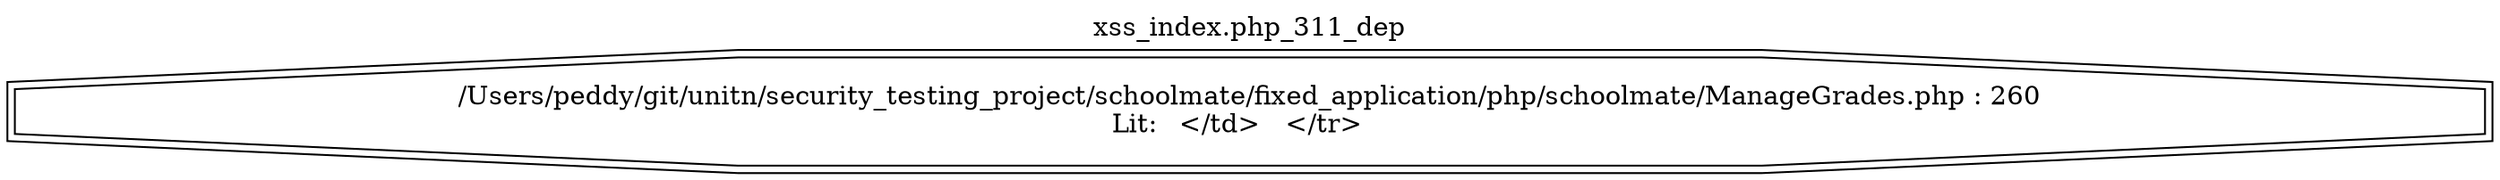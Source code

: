 digraph cfg {
  label="xss_index.php_311_dep";
  labelloc=t;
  n1 [shape=doubleoctagon, label="/Users/peddy/git/unitn/security_testing_project/schoolmate/fixed_application/php/schoolmate/ManageGrades.php : 260\nLit: 	</td>   </tr>   \n"];
}
